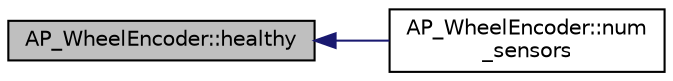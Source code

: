 digraph "AP_WheelEncoder::healthy"
{
 // INTERACTIVE_SVG=YES
  edge [fontname="Helvetica",fontsize="10",labelfontname="Helvetica",labelfontsize="10"];
  node [fontname="Helvetica",fontsize="10",shape=record];
  rankdir="LR";
  Node1 [label="AP_WheelEncoder::healthy",height=0.2,width=0.4,color="black", fillcolor="grey75", style="filled", fontcolor="black"];
  Node1 -> Node2 [dir="back",color="midnightblue",fontsize="10",style="solid",fontname="Helvetica"];
  Node2 [label="AP_WheelEncoder::num\l_sensors",height=0.2,width=0.4,color="black", fillcolor="white", style="filled",URL="$classAP__WheelEncoder.html#af02864f51972577d90360f0904e1e7f9"];
}
